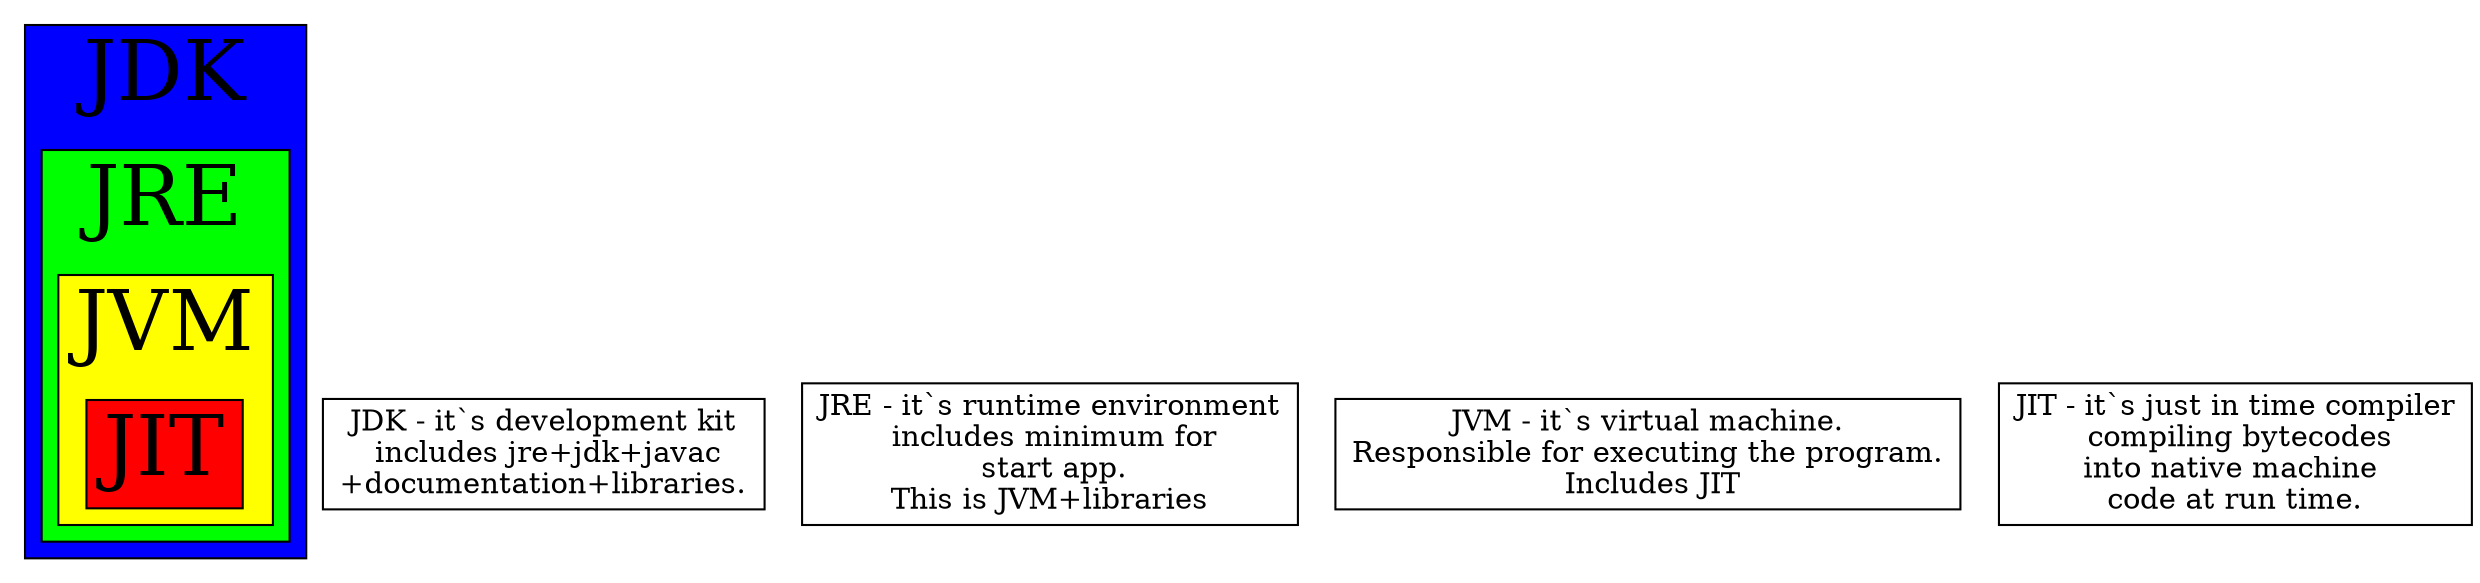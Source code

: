 digraph Relations
{
    subgraph "cluster JDK"
    {
        fontsize = 40
        label="JDK"
        style = filled
        fillcolor = blue
        subgraph "cluster JRE"
        {
            fontsize = 40
            label=JRE
            style = filled
            fillcolor = green
            subgraph "cluster JVM"
        {
            fontsize = 40
            label=JVM
            style = filled
            fillcolor = yellow
            JIT[shape=box, style = filled, fillcolor = red fontsize = 40];
        }
        }
    }
    subgraph "claster Description"{
    jdk[shape = box fontsize = 14 label = "JDK - it`s development kit\n includes jre+jdk+javac\n+documentation+libraries."]
    jre[shape = box fontsize = 14 label = "JRE - it`s runtime environment\n includes minimum for\n start app.\nThis is JVM+libraries"]
    jvm[shape = box fontsize = 14 label = "JVM - it`s virtual machine.\nResponsible for executing the program.\n Includes JIT"]
    jit[shape = box fontsize = 14 label = "JIT - it`s just in time compiler\n compiling bytecodes\ninto native machine \ncode at run time."]
    }
}


